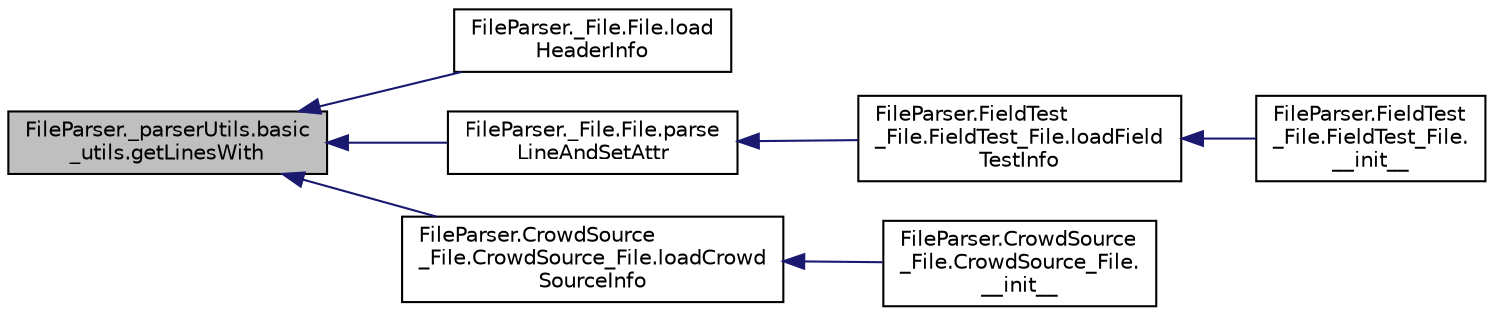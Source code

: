 digraph "FileParser._parserUtils.basic_utils.getLinesWith"
{
  edge [fontname="Helvetica",fontsize="10",labelfontname="Helvetica",labelfontsize="10"];
  node [fontname="Helvetica",fontsize="10",shape=record];
  rankdir="LR";
  Node1 [label="FileParser._parserUtils.basic\l_utils.getLinesWith",height=0.2,width=0.4,color="black", fillcolor="grey75", style="filled", fontcolor="black"];
  Node1 -> Node2 [dir="back",color="midnightblue",fontsize="10",style="solid",fontname="Helvetica"];
  Node2 [label="FileParser._File.File.load\lHeaderInfo",height=0.2,width=0.4,color="black", fillcolor="white", style="filled",URL="$class_file_parser_1_1___file_1_1_file.html#a33f71aa1967a4c8c9e2c19c43543846b"];
  Node1 -> Node3 [dir="back",color="midnightblue",fontsize="10",style="solid",fontname="Helvetica"];
  Node3 [label="FileParser._File.File.parse\lLineAndSetAttr",height=0.2,width=0.4,color="black", fillcolor="white", style="filled",URL="$class_file_parser_1_1___file_1_1_file.html#a74b6330d5957ad432342a78bd9f2af68"];
  Node3 -> Node4 [dir="back",color="midnightblue",fontsize="10",style="solid",fontname="Helvetica"];
  Node4 [label="FileParser.FieldTest\l_File.FieldTest_File.loadField\lTestInfo",height=0.2,width=0.4,color="black", fillcolor="white", style="filled",URL="$class_file_parser_1_1_field_test___file_1_1_field_test___file.html#ac429854ba8e685e74b3858776fa14429"];
  Node4 -> Node5 [dir="back",color="midnightblue",fontsize="10",style="solid",fontname="Helvetica"];
  Node5 [label="FileParser.FieldTest\l_File.FieldTest_File.\l__init__",height=0.2,width=0.4,color="black", fillcolor="white", style="filled",URL="$class_file_parser_1_1_field_test___file_1_1_field_test___file.html#a22d343435675c71f71caf9d618b49eb5"];
  Node1 -> Node6 [dir="back",color="midnightblue",fontsize="10",style="solid",fontname="Helvetica"];
  Node6 [label="FileParser.CrowdSource\l_File.CrowdSource_File.loadCrowd\lSourceInfo",height=0.2,width=0.4,color="black", fillcolor="white", style="filled",URL="$class_file_parser_1_1_crowd_source___file_1_1_crowd_source___file.html#a46bbc52026e547dc23b6ab3a0296a92f"];
  Node6 -> Node7 [dir="back",color="midnightblue",fontsize="10",style="solid",fontname="Helvetica"];
  Node7 [label="FileParser.CrowdSource\l_File.CrowdSource_File.\l__init__",height=0.2,width=0.4,color="black", fillcolor="white", style="filled",URL="$class_file_parser_1_1_crowd_source___file_1_1_crowd_source___file.html#ad283aec191366415d15f0f4bfbbe8f6b"];
}

